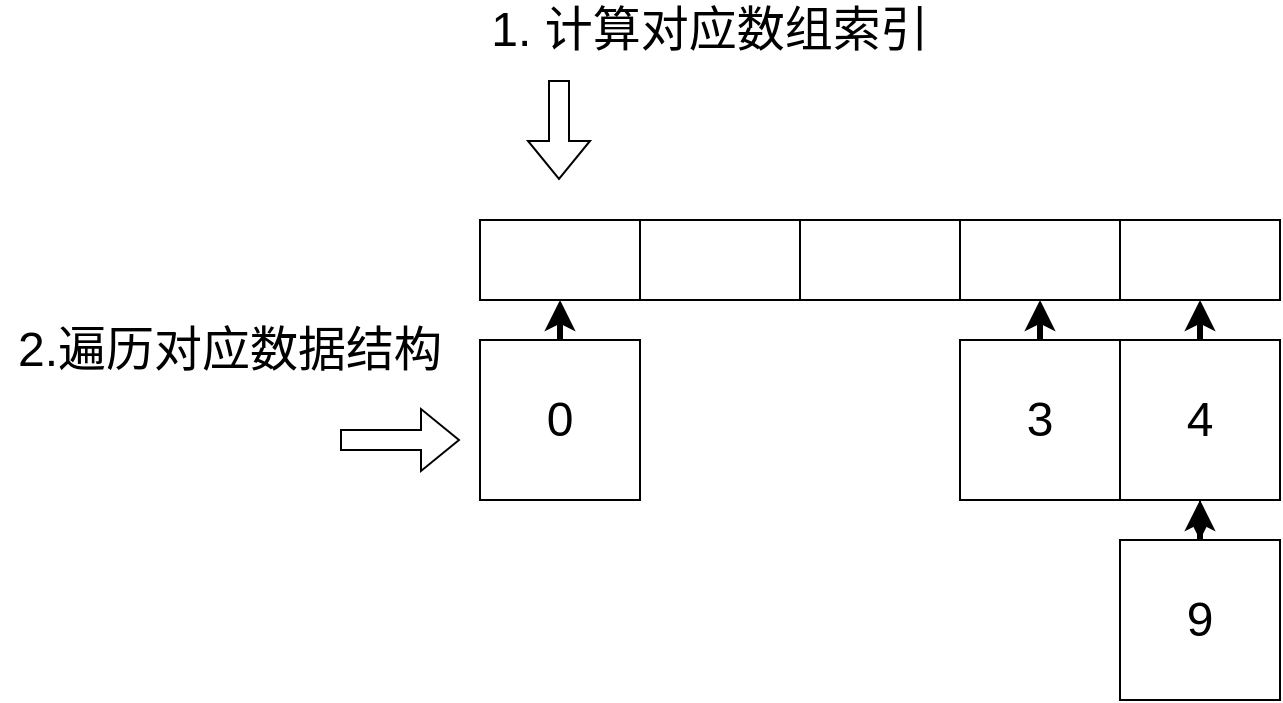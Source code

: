 <mxfile version="22.1.18" type="device">
  <diagram name="第 1 页" id="pdvHXR5Ct5V7cjV8mRZJ">
    <mxGraphModel dx="1026" dy="653" grid="1" gridSize="10" guides="1" tooltips="1" connect="1" arrows="1" fold="1" page="1" pageScale="1" pageWidth="1600" pageHeight="1200" math="0" shadow="0">
      <root>
        <mxCell id="0" />
        <mxCell id="1" parent="0" />
        <mxCell id="M99AcyViNqDwZ6L1UjMO-8" value="0" style="whiteSpace=wrap;html=1;aspect=fixed;fontSize=24;" parent="1" vertex="1">
          <mxGeometry x="320" y="380" width="80" height="80" as="geometry" />
        </mxCell>
        <mxCell id="M99AcyViNqDwZ6L1UjMO-9" value="" style="endArrow=classic;html=1;rounded=0;strokeWidth=3;" parent="1" source="M99AcyViNqDwZ6L1UjMO-8" edge="1">
          <mxGeometry width="50" height="50" relative="1" as="geometry">
            <mxPoint x="340" y="390" as="sourcePoint" />
            <mxPoint x="360" y="360" as="targetPoint" />
          </mxGeometry>
        </mxCell>
        <mxCell id="M99AcyViNqDwZ6L1UjMO-10" value="3" style="whiteSpace=wrap;html=1;aspect=fixed;fontSize=24;" parent="1" vertex="1">
          <mxGeometry x="560" y="380" width="80" height="80" as="geometry" />
        </mxCell>
        <mxCell id="M99AcyViNqDwZ6L1UjMO-12" value="" style="endArrow=classic;html=1;rounded=0;strokeWidth=3;" parent="1" source="M99AcyViNqDwZ6L1UjMO-10" target="GZCkOTgC1LT6AilcIYJf-4" edge="1">
          <mxGeometry width="50" height="50" relative="1" as="geometry">
            <mxPoint x="370" y="410" as="sourcePoint" />
            <mxPoint x="370" y="370" as="targetPoint" />
          </mxGeometry>
        </mxCell>
        <mxCell id="GZCkOTgC1LT6AilcIYJf-1" value="" style="rounded=0;whiteSpace=wrap;html=1;" vertex="1" parent="1">
          <mxGeometry x="320" y="320" width="80" height="40" as="geometry" />
        </mxCell>
        <mxCell id="GZCkOTgC1LT6AilcIYJf-2" value="" style="rounded=0;whiteSpace=wrap;html=1;" vertex="1" parent="1">
          <mxGeometry x="400" y="320" width="80" height="40" as="geometry" />
        </mxCell>
        <mxCell id="GZCkOTgC1LT6AilcIYJf-3" value="" style="rounded=0;whiteSpace=wrap;html=1;" vertex="1" parent="1">
          <mxGeometry x="480" y="320" width="80" height="40" as="geometry" />
        </mxCell>
        <mxCell id="GZCkOTgC1LT6AilcIYJf-4" value="" style="rounded=0;whiteSpace=wrap;html=1;" vertex="1" parent="1">
          <mxGeometry x="560" y="320" width="80" height="40" as="geometry" />
        </mxCell>
        <mxCell id="GZCkOTgC1LT6AilcIYJf-5" value="" style="rounded=0;whiteSpace=wrap;html=1;" vertex="1" parent="1">
          <mxGeometry x="640" y="320" width="80" height="40" as="geometry" />
        </mxCell>
        <mxCell id="GZCkOTgC1LT6AilcIYJf-6" value="" style="shape=flexArrow;endArrow=classic;html=1;rounded=0;" edge="1" parent="1">
          <mxGeometry width="50" height="50" relative="1" as="geometry">
            <mxPoint x="359.5" y="250" as="sourcePoint" />
            <mxPoint x="359.5" y="300" as="targetPoint" />
          </mxGeometry>
        </mxCell>
        <mxCell id="GZCkOTgC1LT6AilcIYJf-7" value="1. 计算对应数组索引" style="text;html=1;strokeColor=none;fillColor=none;align=center;verticalAlign=middle;whiteSpace=wrap;rounded=0;fontSize=24;" vertex="1" parent="1">
          <mxGeometry x="320" y="210" width="230" height="30" as="geometry" />
        </mxCell>
        <mxCell id="GZCkOTgC1LT6AilcIYJf-12" value="" style="edgeStyle=orthogonalEdgeStyle;rounded=0;orthogonalLoop=1;jettySize=auto;html=1;" edge="1" parent="1" source="GZCkOTgC1LT6AilcIYJf-8" target="GZCkOTgC1LT6AilcIYJf-10">
          <mxGeometry relative="1" as="geometry" />
        </mxCell>
        <mxCell id="GZCkOTgC1LT6AilcIYJf-8" value="4" style="whiteSpace=wrap;html=1;aspect=fixed;fontSize=24;" vertex="1" parent="1">
          <mxGeometry x="640" y="380" width="80" height="80" as="geometry" />
        </mxCell>
        <mxCell id="GZCkOTgC1LT6AilcIYJf-9" value="" style="endArrow=classic;html=1;rounded=0;strokeWidth=3;" edge="1" parent="1" source="GZCkOTgC1LT6AilcIYJf-8" target="GZCkOTgC1LT6AilcIYJf-5">
          <mxGeometry width="50" height="50" relative="1" as="geometry">
            <mxPoint x="450" y="410" as="sourcePoint" />
            <mxPoint x="680" y="360" as="targetPoint" />
          </mxGeometry>
        </mxCell>
        <mxCell id="GZCkOTgC1LT6AilcIYJf-10" value="9" style="whiteSpace=wrap;html=1;aspect=fixed;fontSize=24;" vertex="1" parent="1">
          <mxGeometry x="640" y="480" width="80" height="80" as="geometry" />
        </mxCell>
        <mxCell id="GZCkOTgC1LT6AilcIYJf-11" value="" style="endArrow=classic;html=1;rounded=0;strokeWidth=3;" edge="1" parent="1" source="GZCkOTgC1LT6AilcIYJf-10">
          <mxGeometry width="50" height="50" relative="1" as="geometry">
            <mxPoint x="450" y="510" as="sourcePoint" />
            <mxPoint x="680" y="460" as="targetPoint" />
          </mxGeometry>
        </mxCell>
        <mxCell id="GZCkOTgC1LT6AilcIYJf-13" value="" style="shape=flexArrow;endArrow=classic;html=1;rounded=0;" edge="1" parent="1">
          <mxGeometry width="50" height="50" relative="1" as="geometry">
            <mxPoint x="250" y="430" as="sourcePoint" />
            <mxPoint x="310" y="430" as="targetPoint" />
          </mxGeometry>
        </mxCell>
        <mxCell id="GZCkOTgC1LT6AilcIYJf-14" value="2.遍历对应数据结构" style="text;html=1;strokeColor=none;fillColor=none;align=center;verticalAlign=middle;whiteSpace=wrap;rounded=0;fontSize=24;" vertex="1" parent="1">
          <mxGeometry x="80" y="370" width="230" height="30" as="geometry" />
        </mxCell>
      </root>
    </mxGraphModel>
  </diagram>
</mxfile>
